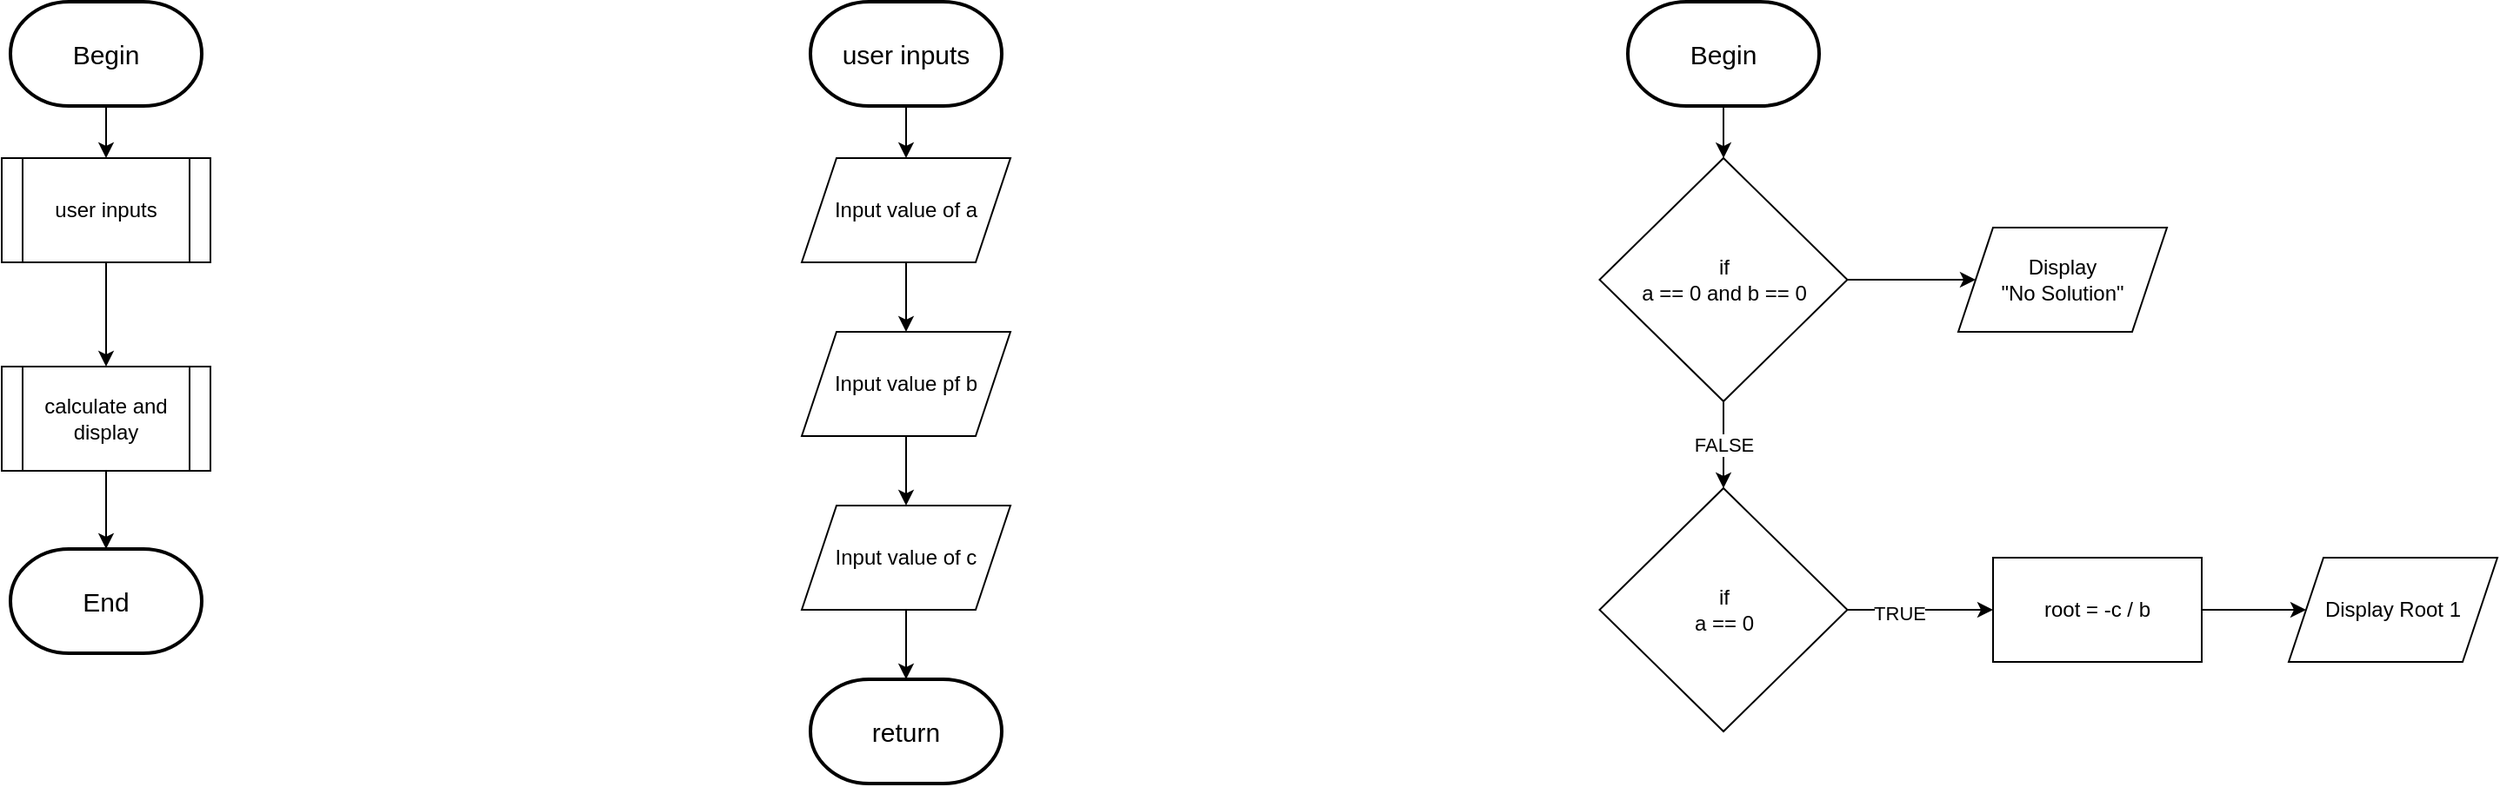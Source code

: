 <mxfile version="22.1.11" type="github">
  <diagram name="Page-1" id="sum3KPvAP9c18_npDY0O">
    <mxGraphModel dx="825" dy="432" grid="1" gridSize="10" guides="1" tooltips="1" connect="1" arrows="1" fold="1" page="1" pageScale="1" pageWidth="1100" pageHeight="850" math="0" shadow="0">
      <root>
        <mxCell id="0" />
        <mxCell id="1" parent="0" />
        <mxCell id="lr6kMDuDYrGQgOg-v3O_-4" value="" style="edgeStyle=orthogonalEdgeStyle;rounded=0;orthogonalLoop=1;jettySize=auto;html=1;" edge="1" parent="1" source="lr6kMDuDYrGQgOg-v3O_-1" target="lr6kMDuDYrGQgOg-v3O_-2">
          <mxGeometry relative="1" as="geometry" />
        </mxCell>
        <mxCell id="lr6kMDuDYrGQgOg-v3O_-1" value="&lt;font style=&quot;font-size: 15px;&quot;&gt;Begin&lt;/font&gt;" style="strokeWidth=2;html=1;shape=mxgraph.flowchart.terminator;whiteSpace=wrap;" vertex="1" parent="1">
          <mxGeometry x="250" y="80" width="110" height="60" as="geometry" />
        </mxCell>
        <mxCell id="lr6kMDuDYrGQgOg-v3O_-5" value="" style="edgeStyle=orthogonalEdgeStyle;rounded=0;orthogonalLoop=1;jettySize=auto;html=1;" edge="1" parent="1" source="lr6kMDuDYrGQgOg-v3O_-2" target="lr6kMDuDYrGQgOg-v3O_-3">
          <mxGeometry relative="1" as="geometry" />
        </mxCell>
        <mxCell id="lr6kMDuDYrGQgOg-v3O_-2" value="user inputs" style="shape=process;whiteSpace=wrap;html=1;backgroundOutline=1;" vertex="1" parent="1">
          <mxGeometry x="245" y="170" width="120" height="60" as="geometry" />
        </mxCell>
        <mxCell id="lr6kMDuDYrGQgOg-v3O_-7" value="" style="edgeStyle=orthogonalEdgeStyle;rounded=0;orthogonalLoop=1;jettySize=auto;html=1;" edge="1" parent="1" source="lr6kMDuDYrGQgOg-v3O_-3" target="lr6kMDuDYrGQgOg-v3O_-6">
          <mxGeometry relative="1" as="geometry" />
        </mxCell>
        <mxCell id="lr6kMDuDYrGQgOg-v3O_-3" value="calculate and display" style="shape=process;whiteSpace=wrap;html=1;backgroundOutline=1;" vertex="1" parent="1">
          <mxGeometry x="245" y="290" width="120" height="60" as="geometry" />
        </mxCell>
        <mxCell id="lr6kMDuDYrGQgOg-v3O_-6" value="&lt;font style=&quot;font-size: 15px;&quot;&gt;End&lt;/font&gt;" style="strokeWidth=2;html=1;shape=mxgraph.flowchart.terminator;whiteSpace=wrap;" vertex="1" parent="1">
          <mxGeometry x="250" y="395" width="110" height="60" as="geometry" />
        </mxCell>
        <mxCell id="lr6kMDuDYrGQgOg-v3O_-14" value="" style="edgeStyle=orthogonalEdgeStyle;rounded=0;orthogonalLoop=1;jettySize=auto;html=1;" edge="1" parent="1" source="lr6kMDuDYrGQgOg-v3O_-8" target="lr6kMDuDYrGQgOg-v3O_-9">
          <mxGeometry relative="1" as="geometry" />
        </mxCell>
        <mxCell id="lr6kMDuDYrGQgOg-v3O_-8" value="&lt;span style=&quot;font-size: 15px;&quot;&gt;user inputs&lt;/span&gt;" style="strokeWidth=2;html=1;shape=mxgraph.flowchart.terminator;whiteSpace=wrap;" vertex="1" parent="1">
          <mxGeometry x="710" y="80" width="110" height="60" as="geometry" />
        </mxCell>
        <mxCell id="lr6kMDuDYrGQgOg-v3O_-13" value="" style="edgeStyle=orthogonalEdgeStyle;rounded=0;orthogonalLoop=1;jettySize=auto;html=1;" edge="1" parent="1" source="lr6kMDuDYrGQgOg-v3O_-9" target="lr6kMDuDYrGQgOg-v3O_-10">
          <mxGeometry relative="1" as="geometry" />
        </mxCell>
        <mxCell id="lr6kMDuDYrGQgOg-v3O_-9" value="Input value of a" style="shape=parallelogram;perimeter=parallelogramPerimeter;whiteSpace=wrap;html=1;fixedSize=1;" vertex="1" parent="1">
          <mxGeometry x="705" y="170" width="120" height="60" as="geometry" />
        </mxCell>
        <mxCell id="lr6kMDuDYrGQgOg-v3O_-17" value="" style="edgeStyle=orthogonalEdgeStyle;rounded=0;orthogonalLoop=1;jettySize=auto;html=1;" edge="1" parent="1" source="lr6kMDuDYrGQgOg-v3O_-10" target="lr6kMDuDYrGQgOg-v3O_-11">
          <mxGeometry relative="1" as="geometry" />
        </mxCell>
        <mxCell id="lr6kMDuDYrGQgOg-v3O_-10" value="Input value pf b" style="shape=parallelogram;perimeter=parallelogramPerimeter;whiteSpace=wrap;html=1;fixedSize=1;" vertex="1" parent="1">
          <mxGeometry x="705" y="270" width="120" height="60" as="geometry" />
        </mxCell>
        <mxCell id="lr6kMDuDYrGQgOg-v3O_-19" value="" style="edgeStyle=orthogonalEdgeStyle;rounded=0;orthogonalLoop=1;jettySize=auto;html=1;" edge="1" parent="1" source="lr6kMDuDYrGQgOg-v3O_-11" target="lr6kMDuDYrGQgOg-v3O_-18">
          <mxGeometry relative="1" as="geometry" />
        </mxCell>
        <mxCell id="lr6kMDuDYrGQgOg-v3O_-11" value="Input value of c" style="shape=parallelogram;perimeter=parallelogramPerimeter;whiteSpace=wrap;html=1;fixedSize=1;" vertex="1" parent="1">
          <mxGeometry x="705" y="370" width="120" height="60" as="geometry" />
        </mxCell>
        <mxCell id="lr6kMDuDYrGQgOg-v3O_-18" value="&lt;font style=&quot;font-size: 15px;&quot;&gt;return&lt;/font&gt;" style="strokeWidth=2;html=1;shape=mxgraph.flowchart.terminator;whiteSpace=wrap;" vertex="1" parent="1">
          <mxGeometry x="710" y="470" width="110" height="60" as="geometry" />
        </mxCell>
        <mxCell id="lr6kMDuDYrGQgOg-v3O_-22" value="" style="edgeStyle=orthogonalEdgeStyle;rounded=0;orthogonalLoop=1;jettySize=auto;html=1;" edge="1" parent="1" source="lr6kMDuDYrGQgOg-v3O_-20" target="lr6kMDuDYrGQgOg-v3O_-21">
          <mxGeometry relative="1" as="geometry" />
        </mxCell>
        <mxCell id="lr6kMDuDYrGQgOg-v3O_-20" value="&lt;font style=&quot;font-size: 15px;&quot;&gt;Begin&lt;/font&gt;" style="strokeWidth=2;html=1;shape=mxgraph.flowchart.terminator;whiteSpace=wrap;" vertex="1" parent="1">
          <mxGeometry x="1180" y="80" width="110" height="60" as="geometry" />
        </mxCell>
        <mxCell id="lr6kMDuDYrGQgOg-v3O_-24" value="" style="edgeStyle=orthogonalEdgeStyle;rounded=0;orthogonalLoop=1;jettySize=auto;html=1;" edge="1" parent="1" source="lr6kMDuDYrGQgOg-v3O_-21" target="lr6kMDuDYrGQgOg-v3O_-23">
          <mxGeometry relative="1" as="geometry" />
        </mxCell>
        <mxCell id="lr6kMDuDYrGQgOg-v3O_-25" value="FALSE" style="edgeLabel;html=1;align=center;verticalAlign=middle;resizable=0;points=[];" vertex="1" connectable="0" parent="lr6kMDuDYrGQgOg-v3O_-24">
          <mxGeometry x="-0.013" relative="1" as="geometry">
            <mxPoint as="offset" />
          </mxGeometry>
        </mxCell>
        <mxCell id="lr6kMDuDYrGQgOg-v3O_-33" value="" style="edgeStyle=orthogonalEdgeStyle;rounded=0;orthogonalLoop=1;jettySize=auto;html=1;" edge="1" parent="1" source="lr6kMDuDYrGQgOg-v3O_-21" target="lr6kMDuDYrGQgOg-v3O_-32">
          <mxGeometry relative="1" as="geometry" />
        </mxCell>
        <mxCell id="lr6kMDuDYrGQgOg-v3O_-21" value="if&lt;br&gt;a == 0 and b == 0" style="rhombus;whiteSpace=wrap;html=1;" vertex="1" parent="1">
          <mxGeometry x="1163.75" y="170" width="142.5" height="140" as="geometry" />
        </mxCell>
        <mxCell id="lr6kMDuDYrGQgOg-v3O_-28" value="" style="edgeStyle=orthogonalEdgeStyle;rounded=0;orthogonalLoop=1;jettySize=auto;html=1;" edge="1" parent="1" source="lr6kMDuDYrGQgOg-v3O_-23" target="lr6kMDuDYrGQgOg-v3O_-26">
          <mxGeometry relative="1" as="geometry" />
        </mxCell>
        <mxCell id="lr6kMDuDYrGQgOg-v3O_-29" value="TRUE" style="edgeLabel;html=1;align=center;verticalAlign=middle;resizable=0;points=[];" vertex="1" connectable="0" parent="lr6kMDuDYrGQgOg-v3O_-28">
          <mxGeometry x="-0.291" y="-2" relative="1" as="geometry">
            <mxPoint as="offset" />
          </mxGeometry>
        </mxCell>
        <mxCell id="lr6kMDuDYrGQgOg-v3O_-23" value="if&lt;br&gt;a == 0" style="rhombus;whiteSpace=wrap;html=1;" vertex="1" parent="1">
          <mxGeometry x="1163.75" y="360" width="142.5" height="140" as="geometry" />
        </mxCell>
        <mxCell id="lr6kMDuDYrGQgOg-v3O_-31" value="" style="edgeStyle=orthogonalEdgeStyle;rounded=0;orthogonalLoop=1;jettySize=auto;html=1;" edge="1" parent="1" source="lr6kMDuDYrGQgOg-v3O_-26" target="lr6kMDuDYrGQgOg-v3O_-30">
          <mxGeometry relative="1" as="geometry" />
        </mxCell>
        <mxCell id="lr6kMDuDYrGQgOg-v3O_-26" value="root = -c / b" style="rounded=0;whiteSpace=wrap;html=1;" vertex="1" parent="1">
          <mxGeometry x="1390" y="400.0" width="120" height="60" as="geometry" />
        </mxCell>
        <mxCell id="lr6kMDuDYrGQgOg-v3O_-30" value="Display Root 1" style="shape=parallelogram;perimeter=parallelogramPerimeter;whiteSpace=wrap;html=1;fixedSize=1;" vertex="1" parent="1">
          <mxGeometry x="1560" y="400" width="120" height="60" as="geometry" />
        </mxCell>
        <mxCell id="lr6kMDuDYrGQgOg-v3O_-32" value="Display &lt;br&gt;&quot;No Solution&quot;" style="shape=parallelogram;perimeter=parallelogramPerimeter;whiteSpace=wrap;html=1;fixedSize=1;" vertex="1" parent="1">
          <mxGeometry x="1370" y="210" width="120" height="60" as="geometry" />
        </mxCell>
      </root>
    </mxGraphModel>
  </diagram>
</mxfile>
